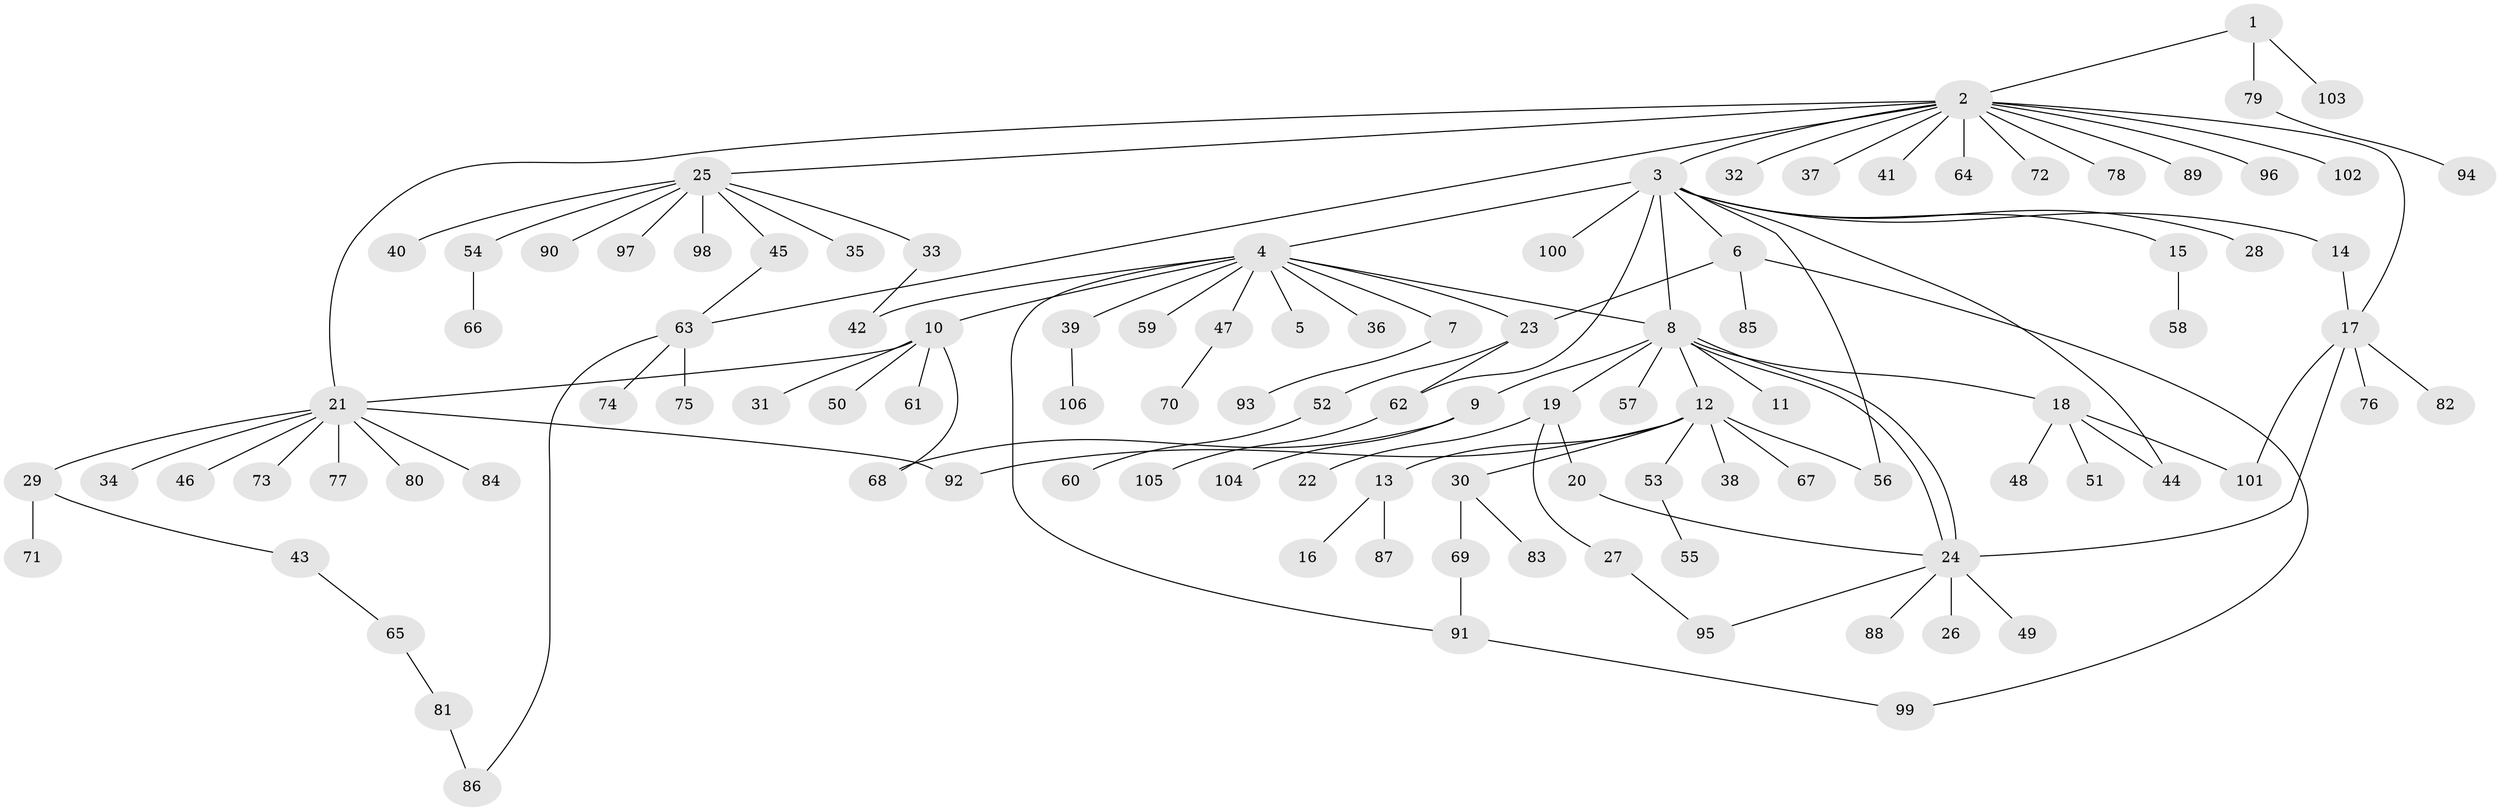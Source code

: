 // Generated by graph-tools (version 1.1) at 2025/47/03/09/25 04:47:36]
// undirected, 106 vertices, 124 edges
graph export_dot {
graph [start="1"]
  node [color=gray90,style=filled];
  1;
  2;
  3;
  4;
  5;
  6;
  7;
  8;
  9;
  10;
  11;
  12;
  13;
  14;
  15;
  16;
  17;
  18;
  19;
  20;
  21;
  22;
  23;
  24;
  25;
  26;
  27;
  28;
  29;
  30;
  31;
  32;
  33;
  34;
  35;
  36;
  37;
  38;
  39;
  40;
  41;
  42;
  43;
  44;
  45;
  46;
  47;
  48;
  49;
  50;
  51;
  52;
  53;
  54;
  55;
  56;
  57;
  58;
  59;
  60;
  61;
  62;
  63;
  64;
  65;
  66;
  67;
  68;
  69;
  70;
  71;
  72;
  73;
  74;
  75;
  76;
  77;
  78;
  79;
  80;
  81;
  82;
  83;
  84;
  85;
  86;
  87;
  88;
  89;
  90;
  91;
  92;
  93;
  94;
  95;
  96;
  97;
  98;
  99;
  100;
  101;
  102;
  103;
  104;
  105;
  106;
  1 -- 2;
  1 -- 79;
  1 -- 103;
  2 -- 3;
  2 -- 17;
  2 -- 21;
  2 -- 25;
  2 -- 32;
  2 -- 37;
  2 -- 41;
  2 -- 63;
  2 -- 64;
  2 -- 72;
  2 -- 78;
  2 -- 89;
  2 -- 96;
  2 -- 102;
  3 -- 4;
  3 -- 6;
  3 -- 8;
  3 -- 14;
  3 -- 15;
  3 -- 28;
  3 -- 44;
  3 -- 56;
  3 -- 62;
  3 -- 100;
  4 -- 5;
  4 -- 7;
  4 -- 8;
  4 -- 10;
  4 -- 23;
  4 -- 36;
  4 -- 39;
  4 -- 42;
  4 -- 47;
  4 -- 59;
  4 -- 91;
  6 -- 23;
  6 -- 85;
  6 -- 99;
  7 -- 93;
  8 -- 9;
  8 -- 11;
  8 -- 12;
  8 -- 18;
  8 -- 19;
  8 -- 24;
  8 -- 24;
  8 -- 57;
  9 -- 68;
  9 -- 104;
  10 -- 21;
  10 -- 31;
  10 -- 50;
  10 -- 61;
  10 -- 68;
  12 -- 13;
  12 -- 30;
  12 -- 38;
  12 -- 53;
  12 -- 56;
  12 -- 67;
  12 -- 92;
  13 -- 16;
  13 -- 87;
  14 -- 17;
  15 -- 58;
  17 -- 24;
  17 -- 76;
  17 -- 82;
  17 -- 101;
  18 -- 44;
  18 -- 48;
  18 -- 51;
  18 -- 101;
  19 -- 20;
  19 -- 22;
  19 -- 27;
  20 -- 24;
  21 -- 29;
  21 -- 34;
  21 -- 46;
  21 -- 73;
  21 -- 77;
  21 -- 80;
  21 -- 84;
  21 -- 92;
  23 -- 52;
  23 -- 62;
  24 -- 26;
  24 -- 49;
  24 -- 88;
  24 -- 95;
  25 -- 33;
  25 -- 35;
  25 -- 40;
  25 -- 45;
  25 -- 54;
  25 -- 90;
  25 -- 97;
  25 -- 98;
  27 -- 95;
  29 -- 43;
  29 -- 71;
  30 -- 69;
  30 -- 83;
  33 -- 42;
  39 -- 106;
  43 -- 65;
  45 -- 63;
  47 -- 70;
  52 -- 60;
  53 -- 55;
  54 -- 66;
  62 -- 105;
  63 -- 74;
  63 -- 75;
  63 -- 86;
  65 -- 81;
  69 -- 91;
  79 -- 94;
  81 -- 86;
  91 -- 99;
}
